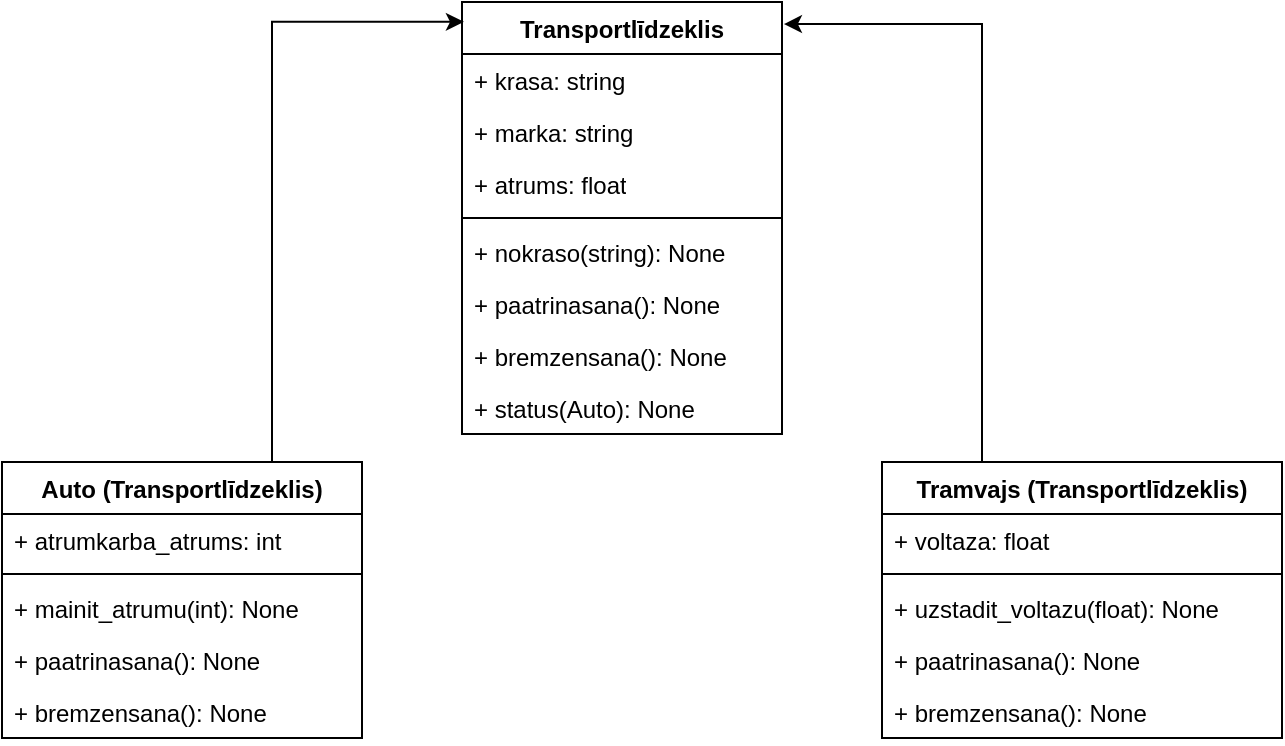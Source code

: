 <mxfile version="22.1.17" type="device">
  <diagram name="Lapa-1" id="tKKj-YCE7DOxPibc402A">
    <mxGraphModel dx="1514" dy="702" grid="1" gridSize="10" guides="1" tooltips="1" connect="1" arrows="1" fold="1" page="1" pageScale="1" pageWidth="850" pageHeight="1100" math="0" shadow="0">
      <root>
        <mxCell id="0" />
        <mxCell id="1" parent="0" />
        <mxCell id="LivUI69n8_BUkyPAY16o-1" value="Auto (Transportlīdzeklis)" style="swimlane;fontStyle=1;align=center;verticalAlign=top;childLayout=stackLayout;horizontal=1;startSize=26;horizontalStack=0;resizeParent=1;resizeParentMax=0;resizeLast=0;collapsible=1;marginBottom=0;whiteSpace=wrap;html=1;" parent="1" vertex="1">
          <mxGeometry x="80" y="280" width="180" height="138" as="geometry" />
        </mxCell>
        <mxCell id="LivUI69n8_BUkyPAY16o-5" value="+ atrumkarba_atrums: int" style="text;strokeColor=none;fillColor=none;align=left;verticalAlign=top;spacingLeft=4;spacingRight=4;overflow=hidden;rotatable=0;points=[[0,0.5],[1,0.5]];portConstraint=eastwest;whiteSpace=wrap;html=1;" parent="LivUI69n8_BUkyPAY16o-1" vertex="1">
          <mxGeometry y="26" width="180" height="26" as="geometry" />
        </mxCell>
        <mxCell id="LivUI69n8_BUkyPAY16o-3" value="" style="line;strokeWidth=1;fillColor=none;align=left;verticalAlign=middle;spacingTop=-1;spacingLeft=3;spacingRight=3;rotatable=0;labelPosition=right;points=[];portConstraint=eastwest;strokeColor=inherit;" parent="LivUI69n8_BUkyPAY16o-1" vertex="1">
          <mxGeometry y="52" width="180" height="8" as="geometry" />
        </mxCell>
        <mxCell id="LivUI69n8_BUkyPAY16o-7" value="+ mainit_atrumu(int): None" style="text;strokeColor=none;fillColor=none;align=left;verticalAlign=top;spacingLeft=4;spacingRight=4;overflow=hidden;rotatable=0;points=[[0,0.5],[1,0.5]];portConstraint=eastwest;whiteSpace=wrap;html=1;" parent="LivUI69n8_BUkyPAY16o-1" vertex="1">
          <mxGeometry y="60" width="180" height="26" as="geometry" />
        </mxCell>
        <mxCell id="2NgMJlduAL05IrNogcM3-26" value="+ paatrinasana(): None" style="text;strokeColor=none;fillColor=none;align=left;verticalAlign=top;spacingLeft=4;spacingRight=4;overflow=hidden;rotatable=0;points=[[0,0.5],[1,0.5]];portConstraint=eastwest;whiteSpace=wrap;html=1;" vertex="1" parent="LivUI69n8_BUkyPAY16o-1">
          <mxGeometry y="86" width="180" height="26" as="geometry" />
        </mxCell>
        <mxCell id="2NgMJlduAL05IrNogcM3-27" value="+ bremzensana(): None" style="text;strokeColor=none;fillColor=none;align=left;verticalAlign=top;spacingLeft=4;spacingRight=4;overflow=hidden;rotatable=0;points=[[0,0.5],[1,0.5]];portConstraint=eastwest;whiteSpace=wrap;html=1;" vertex="1" parent="LivUI69n8_BUkyPAY16o-1">
          <mxGeometry y="112" width="180" height="26" as="geometry" />
        </mxCell>
        <mxCell id="2NgMJlduAL05IrNogcM3-1" value="Transportlīdzeklis" style="swimlane;fontStyle=1;align=center;verticalAlign=top;childLayout=stackLayout;horizontal=1;startSize=26;horizontalStack=0;resizeParent=1;resizeParentMax=0;resizeLast=0;collapsible=1;marginBottom=0;whiteSpace=wrap;html=1;" vertex="1" parent="1">
          <mxGeometry x="310" y="50" width="160" height="216" as="geometry" />
        </mxCell>
        <mxCell id="2NgMJlduAL05IrNogcM3-2" value="+ krasa: string" style="text;strokeColor=none;fillColor=none;align=left;verticalAlign=top;spacingLeft=4;spacingRight=4;overflow=hidden;rotatable=0;points=[[0,0.5],[1,0.5]];portConstraint=eastwest;whiteSpace=wrap;html=1;" vertex="1" parent="2NgMJlduAL05IrNogcM3-1">
          <mxGeometry y="26" width="160" height="26" as="geometry" />
        </mxCell>
        <mxCell id="2NgMJlduAL05IrNogcM3-3" value="+ marka: string" style="text;strokeColor=none;fillColor=none;align=left;verticalAlign=top;spacingLeft=4;spacingRight=4;overflow=hidden;rotatable=0;points=[[0,0.5],[1,0.5]];portConstraint=eastwest;whiteSpace=wrap;html=1;" vertex="1" parent="2NgMJlduAL05IrNogcM3-1">
          <mxGeometry y="52" width="160" height="26" as="geometry" />
        </mxCell>
        <mxCell id="2NgMJlduAL05IrNogcM3-4" value="+ atrums: float" style="text;strokeColor=none;fillColor=none;align=left;verticalAlign=top;spacingLeft=4;spacingRight=4;overflow=hidden;rotatable=0;points=[[0,0.5],[1,0.5]];portConstraint=eastwest;whiteSpace=wrap;html=1;" vertex="1" parent="2NgMJlduAL05IrNogcM3-1">
          <mxGeometry y="78" width="160" height="26" as="geometry" />
        </mxCell>
        <mxCell id="2NgMJlduAL05IrNogcM3-5" value="" style="line;strokeWidth=1;fillColor=none;align=left;verticalAlign=middle;spacingTop=-1;spacingLeft=3;spacingRight=3;rotatable=0;labelPosition=right;points=[];portConstraint=eastwest;strokeColor=inherit;" vertex="1" parent="2NgMJlduAL05IrNogcM3-1">
          <mxGeometry y="104" width="160" height="8" as="geometry" />
        </mxCell>
        <mxCell id="2NgMJlduAL05IrNogcM3-6" value="+ nokraso(string): None" style="text;strokeColor=none;fillColor=none;align=left;verticalAlign=top;spacingLeft=4;spacingRight=4;overflow=hidden;rotatable=0;points=[[0,0.5],[1,0.5]];portConstraint=eastwest;whiteSpace=wrap;html=1;" vertex="1" parent="2NgMJlduAL05IrNogcM3-1">
          <mxGeometry y="112" width="160" height="26" as="geometry" />
        </mxCell>
        <mxCell id="2NgMJlduAL05IrNogcM3-7" value="+ paatrinasana(): None" style="text;strokeColor=none;fillColor=none;align=left;verticalAlign=top;spacingLeft=4;spacingRight=4;overflow=hidden;rotatable=0;points=[[0,0.5],[1,0.5]];portConstraint=eastwest;whiteSpace=wrap;html=1;" vertex="1" parent="2NgMJlduAL05IrNogcM3-1">
          <mxGeometry y="138" width="160" height="26" as="geometry" />
        </mxCell>
        <mxCell id="2NgMJlduAL05IrNogcM3-8" value="+ bremzensana(): None" style="text;strokeColor=none;fillColor=none;align=left;verticalAlign=top;spacingLeft=4;spacingRight=4;overflow=hidden;rotatable=0;points=[[0,0.5],[1,0.5]];portConstraint=eastwest;whiteSpace=wrap;html=1;" vertex="1" parent="2NgMJlduAL05IrNogcM3-1">
          <mxGeometry y="164" width="160" height="26" as="geometry" />
        </mxCell>
        <mxCell id="2NgMJlduAL05IrNogcM3-9" value="+ status(Auto): None" style="text;strokeColor=none;fillColor=none;align=left;verticalAlign=top;spacingLeft=4;spacingRight=4;overflow=hidden;rotatable=0;points=[[0,0.5],[1,0.5]];portConstraint=eastwest;whiteSpace=wrap;html=1;" vertex="1" parent="2NgMJlduAL05IrNogcM3-1">
          <mxGeometry y="190" width="160" height="26" as="geometry" />
        </mxCell>
        <mxCell id="2NgMJlduAL05IrNogcM3-10" value="Tramvajs (Transportlīdzeklis)" style="swimlane;fontStyle=1;align=center;verticalAlign=top;childLayout=stackLayout;horizontal=1;startSize=26;horizontalStack=0;resizeParent=1;resizeParentMax=0;resizeLast=0;collapsible=1;marginBottom=0;whiteSpace=wrap;html=1;" vertex="1" parent="1">
          <mxGeometry x="520" y="280" width="200" height="138" as="geometry" />
        </mxCell>
        <mxCell id="2NgMJlduAL05IrNogcM3-13" value="+ voltaza: float" style="text;strokeColor=none;fillColor=none;align=left;verticalAlign=top;spacingLeft=4;spacingRight=4;overflow=hidden;rotatable=0;points=[[0,0.5],[1,0.5]];portConstraint=eastwest;whiteSpace=wrap;html=1;" vertex="1" parent="2NgMJlduAL05IrNogcM3-10">
          <mxGeometry y="26" width="200" height="26" as="geometry" />
        </mxCell>
        <mxCell id="2NgMJlduAL05IrNogcM3-14" value="" style="line;strokeWidth=1;fillColor=none;align=left;verticalAlign=middle;spacingTop=-1;spacingLeft=3;spacingRight=3;rotatable=0;labelPosition=right;points=[];portConstraint=eastwest;strokeColor=inherit;" vertex="1" parent="2NgMJlduAL05IrNogcM3-10">
          <mxGeometry y="52" width="200" height="8" as="geometry" />
        </mxCell>
        <mxCell id="2NgMJlduAL05IrNogcM3-17" value="+ uzstadit_voltazu(float): None" style="text;strokeColor=none;fillColor=none;align=left;verticalAlign=top;spacingLeft=4;spacingRight=4;overflow=hidden;rotatable=0;points=[[0,0.5],[1,0.5]];portConstraint=eastwest;whiteSpace=wrap;html=1;" vertex="1" parent="2NgMJlduAL05IrNogcM3-10">
          <mxGeometry y="60" width="200" height="26" as="geometry" />
        </mxCell>
        <mxCell id="2NgMJlduAL05IrNogcM3-28" value="+ paatrinasana(): None" style="text;strokeColor=none;fillColor=none;align=left;verticalAlign=top;spacingLeft=4;spacingRight=4;overflow=hidden;rotatable=0;points=[[0,0.5],[1,0.5]];portConstraint=eastwest;whiteSpace=wrap;html=1;" vertex="1" parent="2NgMJlduAL05IrNogcM3-10">
          <mxGeometry y="86" width="200" height="26" as="geometry" />
        </mxCell>
        <mxCell id="2NgMJlduAL05IrNogcM3-33" value="+ bremzensana(): None" style="text;strokeColor=none;fillColor=none;align=left;verticalAlign=top;spacingLeft=4;spacingRight=4;overflow=hidden;rotatable=0;points=[[0,0.5],[1,0.5]];portConstraint=eastwest;whiteSpace=wrap;html=1;" vertex="1" parent="2NgMJlduAL05IrNogcM3-10">
          <mxGeometry y="112" width="200" height="26" as="geometry" />
        </mxCell>
        <mxCell id="2NgMJlduAL05IrNogcM3-20" style="edgeStyle=orthogonalEdgeStyle;rounded=0;orthogonalLoop=1;jettySize=auto;html=1;exitX=0.75;exitY=0;exitDx=0;exitDy=0;entryX=0.006;entryY=0.046;entryDx=0;entryDy=0;entryPerimeter=0;" edge="1" parent="1" source="LivUI69n8_BUkyPAY16o-1" target="2NgMJlduAL05IrNogcM3-1">
          <mxGeometry relative="1" as="geometry" />
        </mxCell>
        <mxCell id="2NgMJlduAL05IrNogcM3-21" style="edgeStyle=orthogonalEdgeStyle;rounded=0;orthogonalLoop=1;jettySize=auto;html=1;exitX=0.25;exitY=0;exitDx=0;exitDy=0;entryX=1.006;entryY=0.051;entryDx=0;entryDy=0;entryPerimeter=0;" edge="1" parent="1" source="2NgMJlduAL05IrNogcM3-10" target="2NgMJlduAL05IrNogcM3-1">
          <mxGeometry relative="1" as="geometry" />
        </mxCell>
      </root>
    </mxGraphModel>
  </diagram>
</mxfile>

